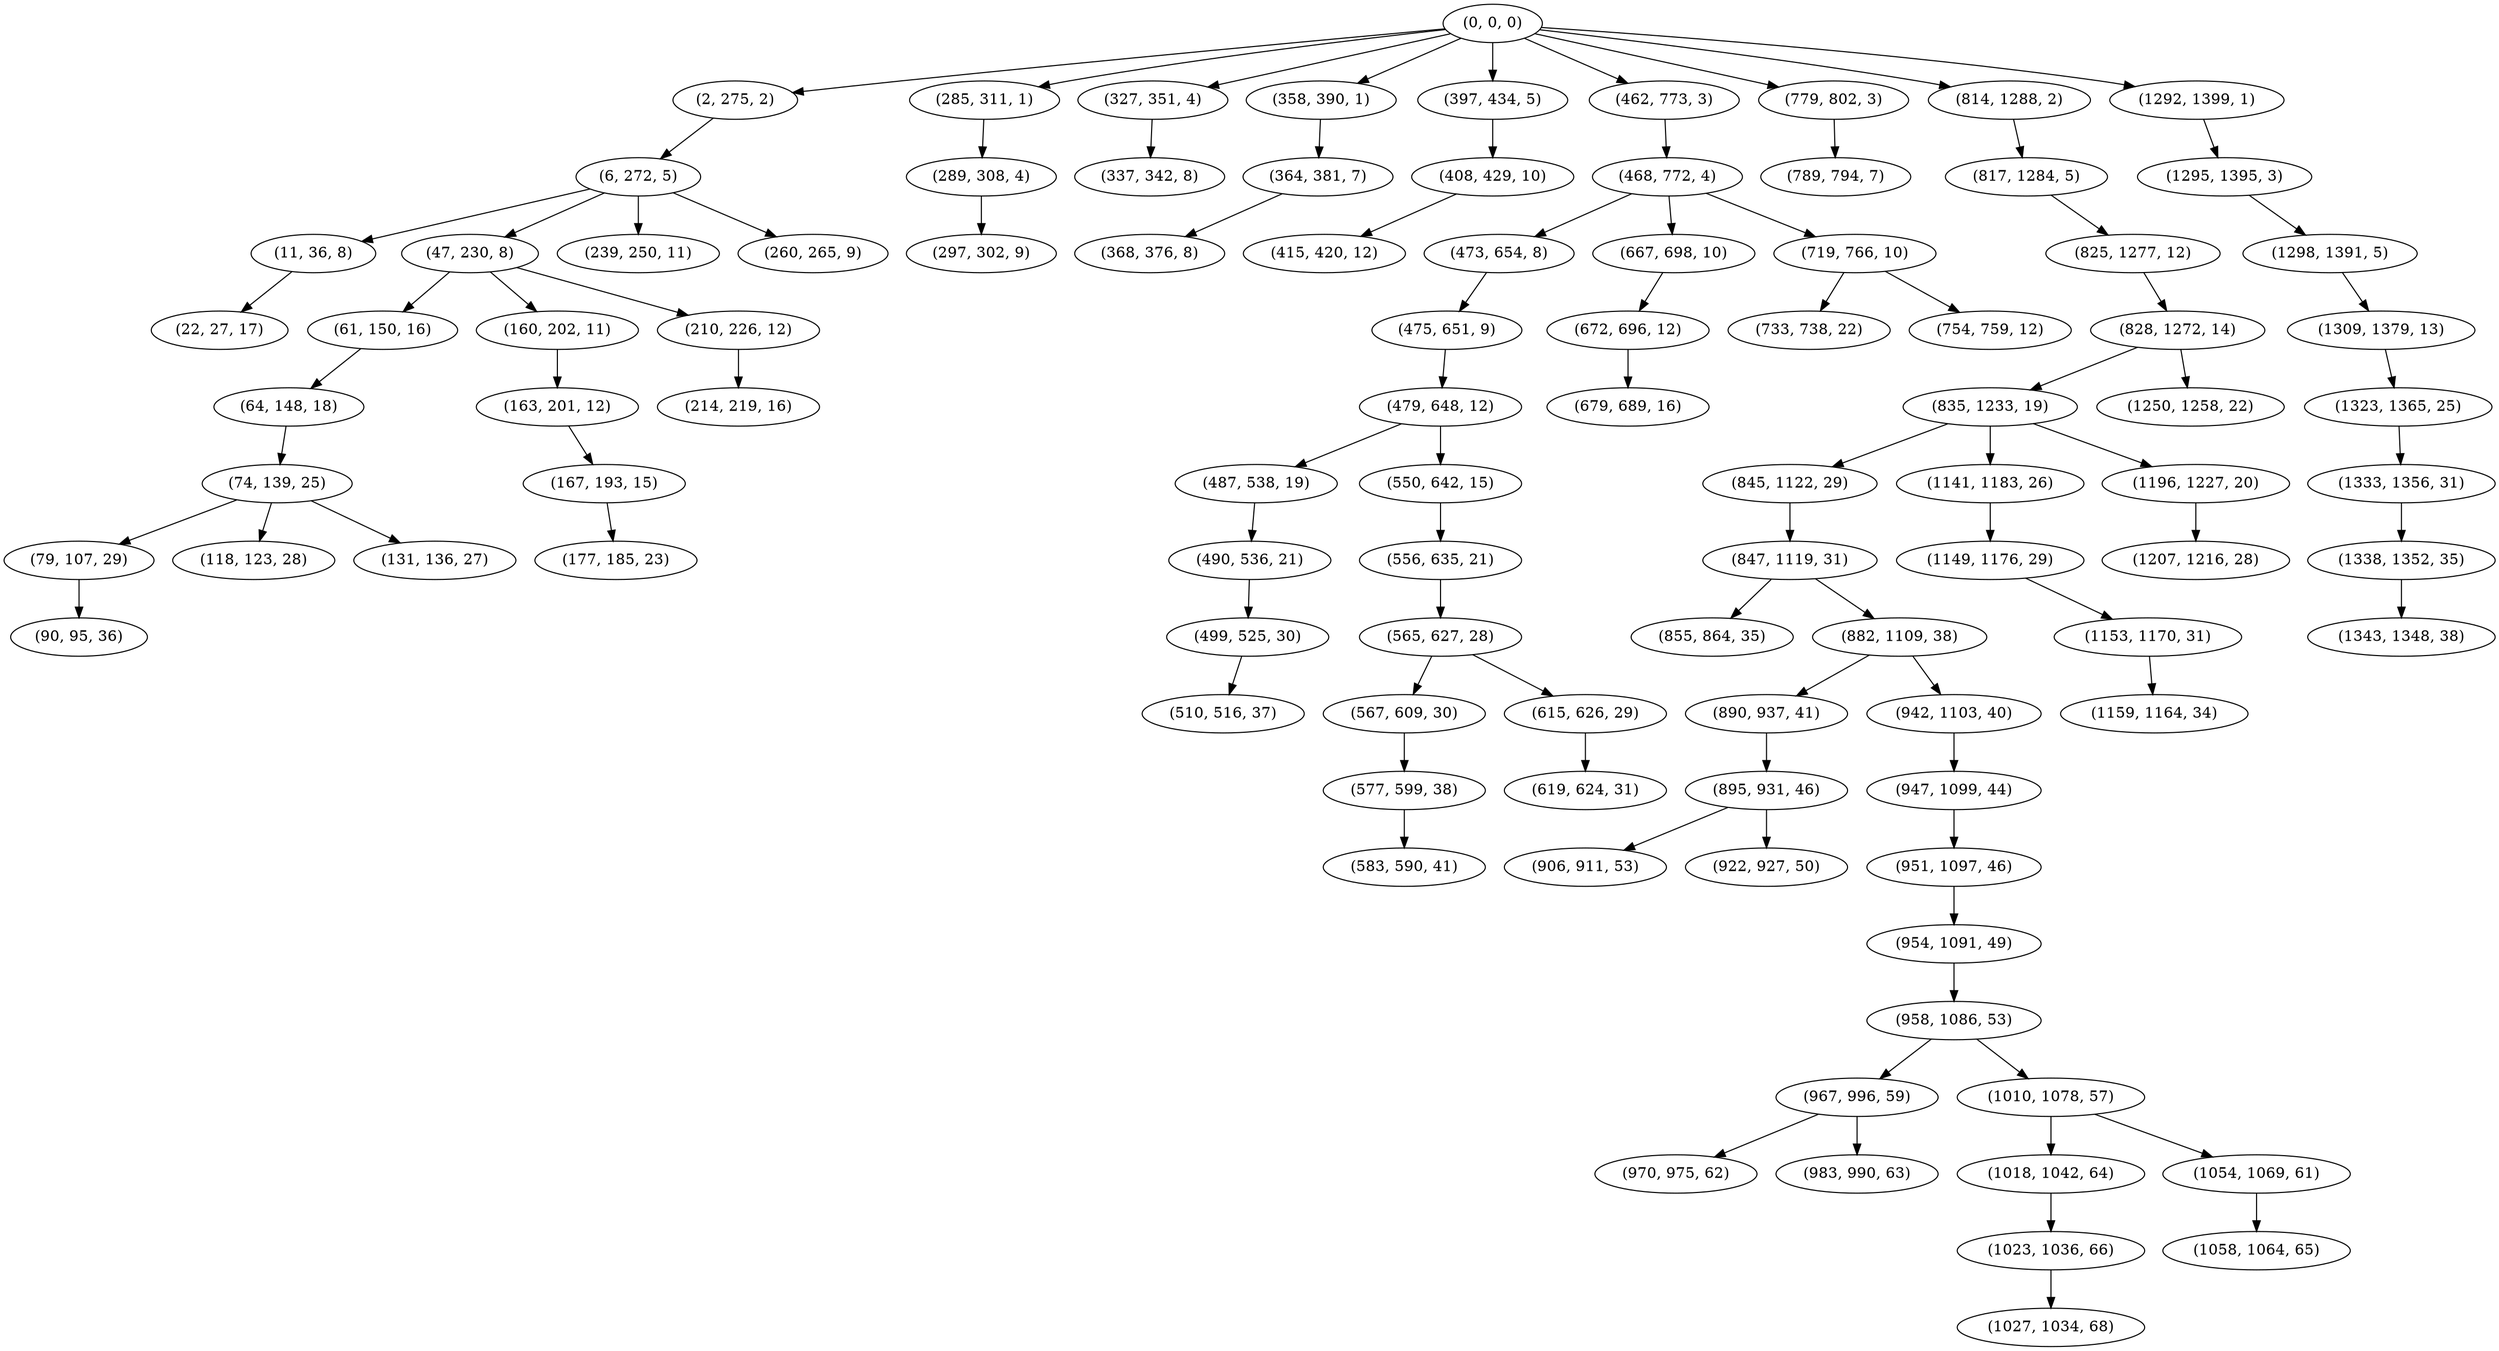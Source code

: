digraph tree {
    "(0, 0, 0)";
    "(2, 275, 2)";
    "(6, 272, 5)";
    "(11, 36, 8)";
    "(22, 27, 17)";
    "(47, 230, 8)";
    "(61, 150, 16)";
    "(64, 148, 18)";
    "(74, 139, 25)";
    "(79, 107, 29)";
    "(90, 95, 36)";
    "(118, 123, 28)";
    "(131, 136, 27)";
    "(160, 202, 11)";
    "(163, 201, 12)";
    "(167, 193, 15)";
    "(177, 185, 23)";
    "(210, 226, 12)";
    "(214, 219, 16)";
    "(239, 250, 11)";
    "(260, 265, 9)";
    "(285, 311, 1)";
    "(289, 308, 4)";
    "(297, 302, 9)";
    "(327, 351, 4)";
    "(337, 342, 8)";
    "(358, 390, 1)";
    "(364, 381, 7)";
    "(368, 376, 8)";
    "(397, 434, 5)";
    "(408, 429, 10)";
    "(415, 420, 12)";
    "(462, 773, 3)";
    "(468, 772, 4)";
    "(473, 654, 8)";
    "(475, 651, 9)";
    "(479, 648, 12)";
    "(487, 538, 19)";
    "(490, 536, 21)";
    "(499, 525, 30)";
    "(510, 516, 37)";
    "(550, 642, 15)";
    "(556, 635, 21)";
    "(565, 627, 28)";
    "(567, 609, 30)";
    "(577, 599, 38)";
    "(583, 590, 41)";
    "(615, 626, 29)";
    "(619, 624, 31)";
    "(667, 698, 10)";
    "(672, 696, 12)";
    "(679, 689, 16)";
    "(719, 766, 10)";
    "(733, 738, 22)";
    "(754, 759, 12)";
    "(779, 802, 3)";
    "(789, 794, 7)";
    "(814, 1288, 2)";
    "(817, 1284, 5)";
    "(825, 1277, 12)";
    "(828, 1272, 14)";
    "(835, 1233, 19)";
    "(845, 1122, 29)";
    "(847, 1119, 31)";
    "(855, 864, 35)";
    "(882, 1109, 38)";
    "(890, 937, 41)";
    "(895, 931, 46)";
    "(906, 911, 53)";
    "(922, 927, 50)";
    "(942, 1103, 40)";
    "(947, 1099, 44)";
    "(951, 1097, 46)";
    "(954, 1091, 49)";
    "(958, 1086, 53)";
    "(967, 996, 59)";
    "(970, 975, 62)";
    "(983, 990, 63)";
    "(1010, 1078, 57)";
    "(1018, 1042, 64)";
    "(1023, 1036, 66)";
    "(1027, 1034, 68)";
    "(1054, 1069, 61)";
    "(1058, 1064, 65)";
    "(1141, 1183, 26)";
    "(1149, 1176, 29)";
    "(1153, 1170, 31)";
    "(1159, 1164, 34)";
    "(1196, 1227, 20)";
    "(1207, 1216, 28)";
    "(1250, 1258, 22)";
    "(1292, 1399, 1)";
    "(1295, 1395, 3)";
    "(1298, 1391, 5)";
    "(1309, 1379, 13)";
    "(1323, 1365, 25)";
    "(1333, 1356, 31)";
    "(1338, 1352, 35)";
    "(1343, 1348, 38)";
    "(0, 0, 0)" -> "(2, 275, 2)";
    "(0, 0, 0)" -> "(285, 311, 1)";
    "(0, 0, 0)" -> "(327, 351, 4)";
    "(0, 0, 0)" -> "(358, 390, 1)";
    "(0, 0, 0)" -> "(397, 434, 5)";
    "(0, 0, 0)" -> "(462, 773, 3)";
    "(0, 0, 0)" -> "(779, 802, 3)";
    "(0, 0, 0)" -> "(814, 1288, 2)";
    "(0, 0, 0)" -> "(1292, 1399, 1)";
    "(2, 275, 2)" -> "(6, 272, 5)";
    "(6, 272, 5)" -> "(11, 36, 8)";
    "(6, 272, 5)" -> "(47, 230, 8)";
    "(6, 272, 5)" -> "(239, 250, 11)";
    "(6, 272, 5)" -> "(260, 265, 9)";
    "(11, 36, 8)" -> "(22, 27, 17)";
    "(47, 230, 8)" -> "(61, 150, 16)";
    "(47, 230, 8)" -> "(160, 202, 11)";
    "(47, 230, 8)" -> "(210, 226, 12)";
    "(61, 150, 16)" -> "(64, 148, 18)";
    "(64, 148, 18)" -> "(74, 139, 25)";
    "(74, 139, 25)" -> "(79, 107, 29)";
    "(74, 139, 25)" -> "(118, 123, 28)";
    "(74, 139, 25)" -> "(131, 136, 27)";
    "(79, 107, 29)" -> "(90, 95, 36)";
    "(160, 202, 11)" -> "(163, 201, 12)";
    "(163, 201, 12)" -> "(167, 193, 15)";
    "(167, 193, 15)" -> "(177, 185, 23)";
    "(210, 226, 12)" -> "(214, 219, 16)";
    "(285, 311, 1)" -> "(289, 308, 4)";
    "(289, 308, 4)" -> "(297, 302, 9)";
    "(327, 351, 4)" -> "(337, 342, 8)";
    "(358, 390, 1)" -> "(364, 381, 7)";
    "(364, 381, 7)" -> "(368, 376, 8)";
    "(397, 434, 5)" -> "(408, 429, 10)";
    "(408, 429, 10)" -> "(415, 420, 12)";
    "(462, 773, 3)" -> "(468, 772, 4)";
    "(468, 772, 4)" -> "(473, 654, 8)";
    "(468, 772, 4)" -> "(667, 698, 10)";
    "(468, 772, 4)" -> "(719, 766, 10)";
    "(473, 654, 8)" -> "(475, 651, 9)";
    "(475, 651, 9)" -> "(479, 648, 12)";
    "(479, 648, 12)" -> "(487, 538, 19)";
    "(479, 648, 12)" -> "(550, 642, 15)";
    "(487, 538, 19)" -> "(490, 536, 21)";
    "(490, 536, 21)" -> "(499, 525, 30)";
    "(499, 525, 30)" -> "(510, 516, 37)";
    "(550, 642, 15)" -> "(556, 635, 21)";
    "(556, 635, 21)" -> "(565, 627, 28)";
    "(565, 627, 28)" -> "(567, 609, 30)";
    "(565, 627, 28)" -> "(615, 626, 29)";
    "(567, 609, 30)" -> "(577, 599, 38)";
    "(577, 599, 38)" -> "(583, 590, 41)";
    "(615, 626, 29)" -> "(619, 624, 31)";
    "(667, 698, 10)" -> "(672, 696, 12)";
    "(672, 696, 12)" -> "(679, 689, 16)";
    "(719, 766, 10)" -> "(733, 738, 22)";
    "(719, 766, 10)" -> "(754, 759, 12)";
    "(779, 802, 3)" -> "(789, 794, 7)";
    "(814, 1288, 2)" -> "(817, 1284, 5)";
    "(817, 1284, 5)" -> "(825, 1277, 12)";
    "(825, 1277, 12)" -> "(828, 1272, 14)";
    "(828, 1272, 14)" -> "(835, 1233, 19)";
    "(828, 1272, 14)" -> "(1250, 1258, 22)";
    "(835, 1233, 19)" -> "(845, 1122, 29)";
    "(835, 1233, 19)" -> "(1141, 1183, 26)";
    "(835, 1233, 19)" -> "(1196, 1227, 20)";
    "(845, 1122, 29)" -> "(847, 1119, 31)";
    "(847, 1119, 31)" -> "(855, 864, 35)";
    "(847, 1119, 31)" -> "(882, 1109, 38)";
    "(882, 1109, 38)" -> "(890, 937, 41)";
    "(882, 1109, 38)" -> "(942, 1103, 40)";
    "(890, 937, 41)" -> "(895, 931, 46)";
    "(895, 931, 46)" -> "(906, 911, 53)";
    "(895, 931, 46)" -> "(922, 927, 50)";
    "(942, 1103, 40)" -> "(947, 1099, 44)";
    "(947, 1099, 44)" -> "(951, 1097, 46)";
    "(951, 1097, 46)" -> "(954, 1091, 49)";
    "(954, 1091, 49)" -> "(958, 1086, 53)";
    "(958, 1086, 53)" -> "(967, 996, 59)";
    "(958, 1086, 53)" -> "(1010, 1078, 57)";
    "(967, 996, 59)" -> "(970, 975, 62)";
    "(967, 996, 59)" -> "(983, 990, 63)";
    "(1010, 1078, 57)" -> "(1018, 1042, 64)";
    "(1010, 1078, 57)" -> "(1054, 1069, 61)";
    "(1018, 1042, 64)" -> "(1023, 1036, 66)";
    "(1023, 1036, 66)" -> "(1027, 1034, 68)";
    "(1054, 1069, 61)" -> "(1058, 1064, 65)";
    "(1141, 1183, 26)" -> "(1149, 1176, 29)";
    "(1149, 1176, 29)" -> "(1153, 1170, 31)";
    "(1153, 1170, 31)" -> "(1159, 1164, 34)";
    "(1196, 1227, 20)" -> "(1207, 1216, 28)";
    "(1292, 1399, 1)" -> "(1295, 1395, 3)";
    "(1295, 1395, 3)" -> "(1298, 1391, 5)";
    "(1298, 1391, 5)" -> "(1309, 1379, 13)";
    "(1309, 1379, 13)" -> "(1323, 1365, 25)";
    "(1323, 1365, 25)" -> "(1333, 1356, 31)";
    "(1333, 1356, 31)" -> "(1338, 1352, 35)";
    "(1338, 1352, 35)" -> "(1343, 1348, 38)";
}
